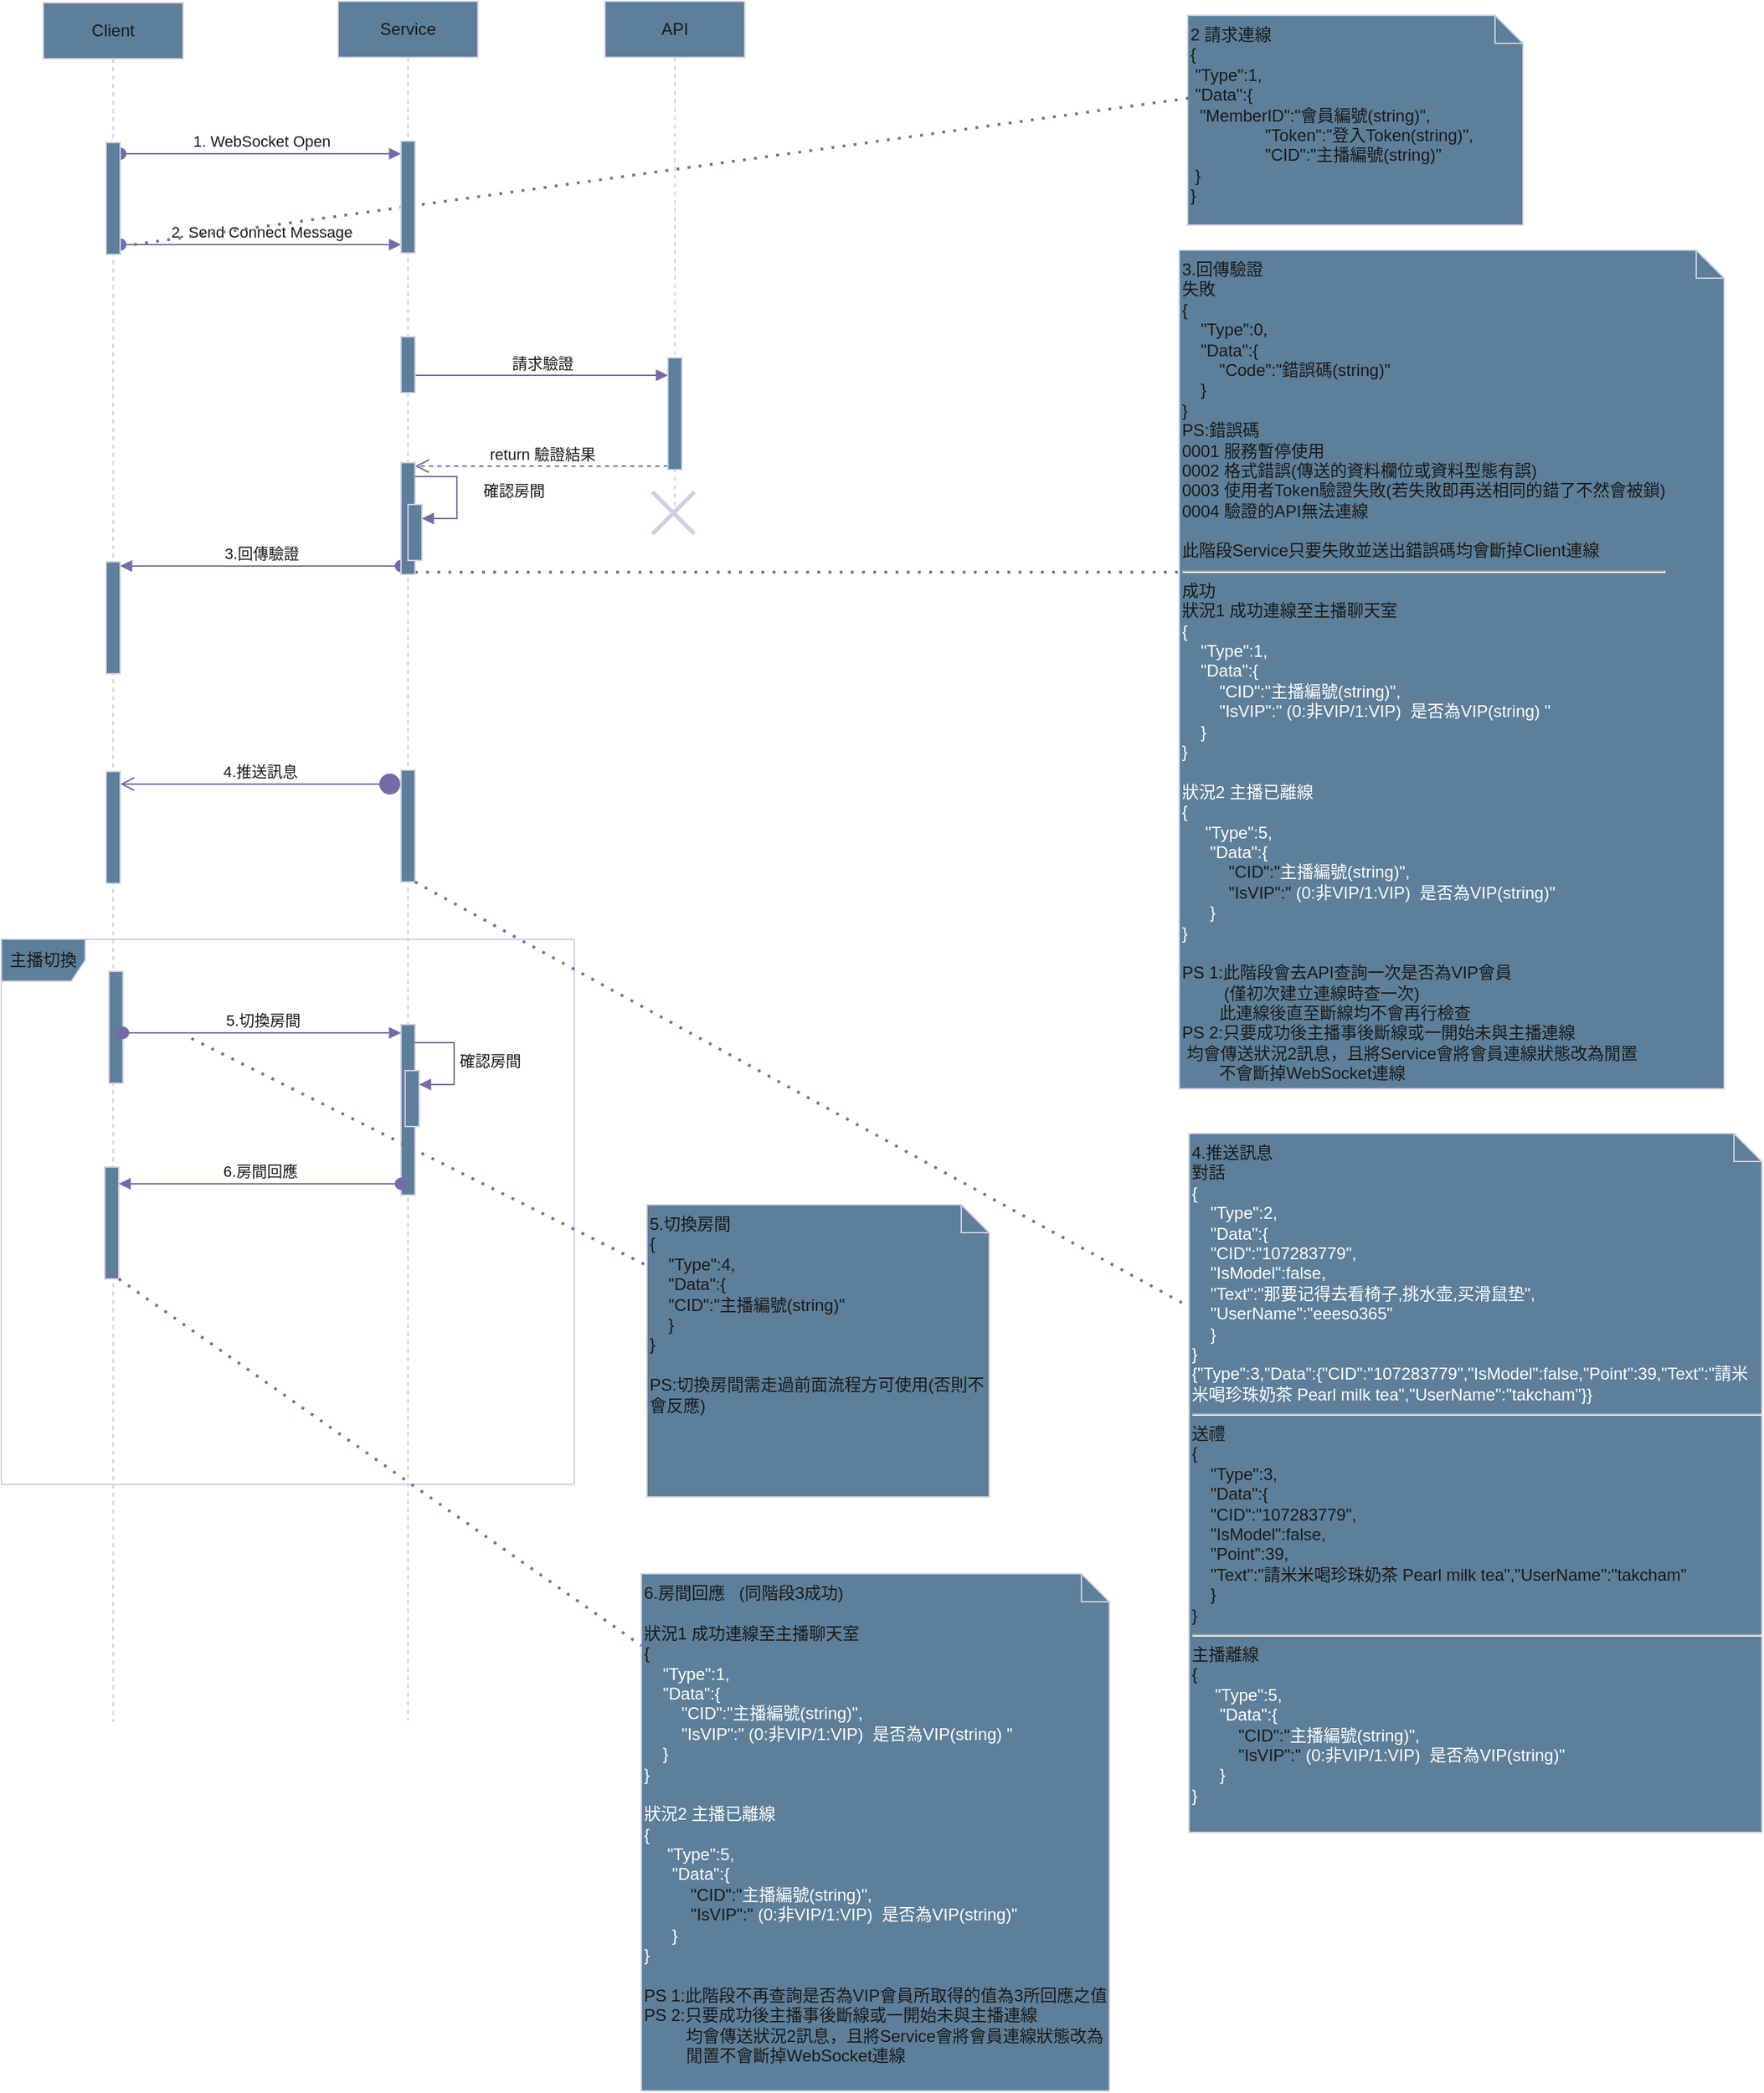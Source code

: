<mxfile version="21.3.2" type="device">
  <diagram name="第 1 页" id="nalSIyjnzdlpbdRMCooa">
    <mxGraphModel dx="2074" dy="1124" grid="0" gridSize="10" guides="0" tooltips="1" connect="1" arrows="1" fold="1" page="1" pageScale="1" pageWidth="827" pageHeight="1169" math="0" shadow="0">
      <root>
        <mxCell id="0" />
        <mxCell id="1" parent="0" />
        <mxCell id="9lHD97vPQQ2Ld9ZBpSz1-4" value="1. WebSocket Open" style="html=1;verticalAlign=bottom;startArrow=oval;endArrow=block;startSize=8;edgeStyle=elbowEdgeStyle;elbow=vertical;curved=0;rounded=0;strokeColor=#736CA8;fontColor=#1A1A1A;" edge="1" target="9lHD97vPQQ2Ld9ZBpSz1-3" parent="1" source="9lHD97vPQQ2Ld9ZBpSz1-16">
          <mxGeometry relative="1" as="geometry">
            <mxPoint x="299" y="332" as="sourcePoint" />
            <Array as="points">
              <mxPoint x="135" y="161" />
              <mxPoint x="459" y="362" />
            </Array>
          </mxGeometry>
        </mxCell>
        <mxCell id="9lHD97vPQQ2Ld9ZBpSz1-9" value="2. Send Connect Message" style="html=1;verticalAlign=bottom;startArrow=oval;startFill=1;endArrow=block;startSize=8;edgeStyle=elbowEdgeStyle;elbow=vertical;curved=0;rounded=0;strokeColor=#736CA8;fontColor=#1A1A1A;" edge="1" parent="1" source="9lHD97vPQQ2Ld9ZBpSz1-16" target="9lHD97vPQQ2Ld9ZBpSz1-3">
          <mxGeometry width="60" relative="1" as="geometry">
            <mxPoint x="319" y="392" as="sourcePoint" />
            <mxPoint x="379" y="392" as="targetPoint" />
            <Array as="points">
              <mxPoint x="224" y="226" />
              <mxPoint x="203" y="265" />
              <mxPoint x="469" y="422" />
              <mxPoint x="449" y="392" />
              <mxPoint x="429" y="422" />
              <mxPoint x="409" y="392" />
            </Array>
          </mxGeometry>
        </mxCell>
        <mxCell id="9lHD97vPQQ2Ld9ZBpSz1-14" value="&lt;div&gt;2 請求連線&lt;/div&gt;&lt;div&gt;{&lt;/div&gt;&lt;div&gt;&lt;span style=&quot;white-space: pre;&quot;&gt;	&lt;/span&gt;&quot;Type&quot;:1,&lt;/div&gt;&lt;div&gt;&lt;span style=&quot;white-space: pre;&quot;&gt;	&lt;/span&gt;&quot;Data&quot;:{&lt;span style=&quot;&quot;&gt;&lt;/span&gt;&lt;/div&gt;&lt;div&gt;&lt;span style=&quot;&quot;&gt;&lt;span style=&quot;white-space: pre;&quot;&gt;	&lt;/span&gt;&lt;span style=&quot;white-space: pre;&quot;&gt;	&lt;/span&gt;&quot;MemberID&quot;:&quot;會員編號(string)&quot;,&amp;nbsp;&lt;/span&gt;&lt;/div&gt;&lt;div&gt;&lt;span style=&quot;&quot;&gt;&lt;span style=&quot;&quot;&gt;&lt;span style=&quot;white-space: pre;&quot;&gt;&amp;nbsp;&amp;nbsp;&amp;nbsp;&amp;nbsp;&lt;/span&gt;&lt;span style=&quot;white-space: pre;&quot;&gt;&amp;nbsp;&amp;nbsp;&amp;nbsp;&amp;nbsp;&lt;/span&gt;&lt;span style=&quot;white-space: pre;&quot;&gt;&amp;nbsp;&amp;nbsp;&amp;nbsp;&amp;nbsp;&lt;/span&gt;&lt;span style=&quot;white-space: pre;&quot;&gt;&amp;nbsp;&amp;nbsp;&amp;nbsp;&amp;nbsp;&quot;&lt;/span&gt;&lt;/span&gt;Token&quot;:&quot;登入Token(string)&quot;,&lt;/span&gt;&lt;/div&gt;&lt;div&gt;&lt;span style=&quot;&quot;&gt;&lt;span style=&quot;&quot;&gt;&lt;span style=&quot;white-space: pre;&quot;&gt;&amp;nbsp;&amp;nbsp;&amp;nbsp;&amp;nbsp;&lt;/span&gt;&lt;span style=&quot;white-space: pre;&quot;&gt;&amp;nbsp;&amp;nbsp;&amp;nbsp;&amp;nbsp;&lt;/span&gt;&lt;span style=&quot;white-space: pre;&quot;&gt;&amp;nbsp;&amp;nbsp;&amp;nbsp;&amp;nbsp;&lt;/span&gt;&lt;span style=&quot;white-space: pre;&quot;&gt;&amp;nbsp;&amp;nbsp;&amp;nbsp;&amp;nbsp;&quot;&lt;/span&gt;&lt;/span&gt;CID&quot;:&quot;主播編號(string)&quot;&amp;nbsp;&amp;nbsp;&lt;/span&gt;&lt;/div&gt;&lt;div&gt;&lt;span style=&quot;&quot;&gt;&lt;span style=&quot;white-space: pre;&quot;&gt;	&lt;/span&gt;}&lt;/span&gt;&lt;/div&gt;&lt;div&gt;&lt;span style=&quot;background-color: initial;&quot;&gt;}&lt;/span&gt;&lt;/div&gt;&lt;div&gt;&lt;span style=&quot;background-color: initial;&quot;&gt;&lt;br&gt;&lt;/span&gt;&lt;/div&gt;&lt;div&gt;&lt;span style=&quot;background-color: initial;&quot;&gt;&lt;br&gt;&lt;/span&gt;&lt;/div&gt;" style="shape=note;size=20;whiteSpace=wrap;html=1;strokeColor=#D0CEE2;fontColor=#1A1A1A;fillColor=#5D7F99;align=left;verticalAlign=top;" vertex="1" parent="1">
          <mxGeometry x="856" y="62" width="240" height="150" as="geometry" />
        </mxCell>
        <mxCell id="9lHD97vPQQ2Ld9ZBpSz1-15" value="" style="endArrow=none;dashed=1;html=1;dashPattern=1 3;strokeWidth=2;rounded=0;strokeColor=#736CA8;fontColor=#1A1A1A;entryX=0.011;entryY=0.393;entryDx=0;entryDy=0;entryPerimeter=0;movable=1;resizable=1;rotatable=1;deletable=1;editable=1;locked=0;connectable=1;" edge="1" parent="1" target="9lHD97vPQQ2Ld9ZBpSz1-14">
          <mxGeometry width="50" height="50" relative="1" as="geometry">
            <mxPoint x="94" y="227" as="sourcePoint" />
            <mxPoint x="590" y="450" as="targetPoint" />
          </mxGeometry>
        </mxCell>
        <mxCell id="9lHD97vPQQ2Ld9ZBpSz1-22" value="請求驗證" style="html=1;verticalAlign=bottom;endArrow=block;edgeStyle=elbowEdgeStyle;elbow=vertical;curved=0;rounded=0;strokeColor=#736CA8;fontColor=#1A1A1A;" edge="1" target="9lHD97vPQQ2Ld9ZBpSz1-21" parent="1" source="9lHD97vPQQ2Ld9ZBpSz1-18">
          <mxGeometry relative="1" as="geometry">
            <mxPoint x="644" y="507" as="sourcePoint" />
          </mxGeometry>
        </mxCell>
        <mxCell id="9lHD97vPQQ2Ld9ZBpSz1-23" value="return 驗證結果" style="html=1;verticalAlign=bottom;endArrow=open;dashed=1;endSize=8;edgeStyle=elbowEdgeStyle;elbow=vertical;curved=0;rounded=0;strokeColor=#736CA8;fontColor=#1A1A1A;" edge="1" source="9lHD97vPQQ2Ld9ZBpSz1-21" parent="1" target="9lHD97vPQQ2Ld9ZBpSz1-24">
          <mxGeometry relative="1" as="geometry">
            <mxPoint x="644" y="582" as="targetPoint" />
            <mxPoint as="offset" />
          </mxGeometry>
        </mxCell>
        <mxCell id="9lHD97vPQQ2Ld9ZBpSz1-27" value="3.回傳驗證" style="html=1;verticalAlign=bottom;startArrow=oval;startFill=1;endArrow=block;startSize=8;edgeStyle=elbowEdgeStyle;elbow=vertical;curved=0;rounded=0;strokeColor=#736CA8;fontColor=#1A1A1A;" edge="1" parent="1" source="9lHD97vPQQ2Ld9ZBpSz1-24" target="9lHD97vPQQ2Ld9ZBpSz1-17">
          <mxGeometry width="60" relative="1" as="geometry">
            <mxPoint x="439" y="692" as="sourcePoint" />
            <mxPoint x="499" y="692" as="targetPoint" />
            <Array as="points">
              <mxPoint x="163" y="456" />
              <mxPoint x="339" y="652" />
              <mxPoint x="339" y="672" />
              <mxPoint x="359" y="652" />
            </Array>
          </mxGeometry>
        </mxCell>
        <mxCell id="9lHD97vPQQ2Ld9ZBpSz1-30" value="3.回傳驗證&lt;br&gt;失敗&lt;br&gt;&lt;div style=&quot;border-color: var(--border-color);&quot;&gt;{&lt;/div&gt;&lt;div style=&quot;border-color: var(--border-color);&quot;&gt;&lt;span style=&quot;&quot;&gt;&amp;nbsp; &amp;nbsp; &quot;&lt;/span&gt;Type&quot;:0,&lt;/div&gt;&lt;div style=&quot;border-color: var(--border-color);&quot;&gt;&lt;span style=&quot;border-color: var(--border-color);&quot;&gt;&lt;span style=&quot;&quot;&gt;&amp;nbsp; &amp;nbsp; &quot;&lt;/span&gt;&lt;/span&gt;Data&quot;:{&lt;span style=&quot;border-color: var(--border-color);&quot;&gt;&lt;/span&gt;&lt;/div&gt;&lt;div style=&quot;border-color: var(--border-color);&quot;&gt;&lt;span style=&quot;border-color: var(--border-color);&quot;&gt;&lt;span style=&quot;border-color: var(--border-color);&quot;&gt;&lt;span style=&quot;&quot;&gt;&amp;nbsp;&amp;nbsp;&amp;nbsp;&amp;nbsp;&lt;/span&gt;&lt;/span&gt;&lt;span style=&quot;border-color: var(--border-color);&quot;&gt;&lt;span style=&quot;&quot;&gt;&amp;nbsp; &amp;nbsp; &quot;Code&quot;&lt;/span&gt;&lt;/span&gt;:&quot;錯誤碼(string)&quot;&lt;/span&gt;&lt;/div&gt;&lt;div style=&quot;border-color: var(--border-color);&quot;&gt;&lt;span style=&quot;border-color: var(--border-color);&quot;&gt;&lt;span style=&quot;border-color: var(--border-color);&quot;&gt;&lt;span style=&quot;&quot;&gt;&amp;nbsp;&amp;nbsp;&amp;nbsp;&amp;nbsp;&lt;/span&gt;&lt;/span&gt;}&lt;/span&gt;&lt;/div&gt;&lt;div style=&quot;border-color: var(--border-color);&quot;&gt;&lt;span style=&quot;border-color: var(--border-color); background-color: initial;&quot;&gt;}&lt;/span&gt;&lt;/div&gt;&lt;div style=&quot;border-color: var(--border-color);&quot;&gt;PS:錯誤碼&lt;/div&gt;&lt;div style=&quot;border-color: var(--border-color);&quot;&gt;0001 服務暫停使用&lt;/div&gt;&lt;div style=&quot;border-color: var(--border-color);&quot;&gt;0002 格式錯誤(傳送的資料欄位或資料型態有誤)&lt;/div&gt;&lt;div style=&quot;border-color: var(--border-color);&quot;&gt;0003 使用者Token驗證失敗(若失敗即再送相同的錯了不然會被鎖)&lt;/div&gt;&lt;div style=&quot;border-color: var(--border-color);&quot;&gt;0004 驗證的API無法連線&lt;/div&gt;&lt;div style=&quot;border-color: var(--border-color);&quot;&gt;&lt;br&gt;&lt;/div&gt;&lt;div style=&quot;border-color: var(--border-color);&quot;&gt;此階段Service只要失敗並送出錯誤碼均會斷掉Client連線&lt;/div&gt;&lt;div style=&quot;border-color: var(--border-color);&quot;&gt;&lt;hr&gt;&lt;/div&gt;&lt;div style=&quot;border-color: var(--border-color);&quot;&gt;成功&lt;/div&gt;&lt;div style=&quot;border-color: var(--border-color);&quot;&gt;狀況1 成功連線至主播聊天室&lt;/div&gt;&lt;div style=&quot;border-color: var(--border-color);&quot;&gt;&lt;span style=&quot;color: rgb(255, 255, 255); background-color: initial;&quot;&gt;{&lt;/span&gt;&lt;/div&gt;&lt;div style=&quot;border-color: var(--border-color);&quot;&gt;&lt;span style=&quot;color: rgb(255, 255, 255); background-color: initial;&quot;&gt;&lt;span style=&quot;&quot;&gt;&lt;span style=&quot;&quot;&gt;&amp;nbsp;&amp;nbsp;&amp;nbsp;&amp;nbsp;&lt;/span&gt;&lt;/span&gt;&quot;Type&quot;:1,&lt;/span&gt;&lt;/div&gt;&lt;div style=&quot;border-color: var(--border-color);&quot;&gt;&lt;span style=&quot;color: rgb(255, 255, 255); background-color: initial;&quot;&gt;&lt;span style=&quot;&quot;&gt;&lt;span style=&quot;&quot;&gt;&amp;nbsp;&amp;nbsp;&amp;nbsp;&amp;nbsp;&lt;/span&gt;&lt;/span&gt;&quot;Data&quot;:{&lt;/span&gt;&lt;/div&gt;&lt;div style=&quot;border-color: var(--border-color);&quot;&gt;&lt;span style=&quot;color: rgb(255, 255, 255); background-color: initial;&quot;&gt;&lt;span style=&quot;&quot;&gt;&lt;span style=&quot;&quot;&gt;&amp;nbsp;&amp;nbsp;&amp;nbsp;&amp;nbsp;&lt;/span&gt;&lt;/span&gt;&lt;span style=&quot;&quot;&gt;&lt;span style=&quot;&quot;&gt;&amp;nbsp;&amp;nbsp;&amp;nbsp;&amp;nbsp;&lt;/span&gt;&lt;/span&gt;&quot;CID&quot;:&quot;主播編號(string)&quot;,&lt;/span&gt;&lt;/div&gt;&lt;div style=&quot;border-color: var(--border-color);&quot;&gt;&lt;span style=&quot;color: rgb(255, 255, 255); background-color: initial;&quot;&gt;&lt;span style=&quot;&quot;&gt;&lt;span style=&quot;&quot;&gt;&amp;nbsp;&amp;nbsp;&amp;nbsp;&amp;nbsp;&lt;/span&gt;&lt;/span&gt;&lt;span style=&quot;&quot;&gt;&lt;span style=&quot;&quot;&gt;&amp;nbsp;&amp;nbsp;&amp;nbsp;&amp;nbsp;&lt;/span&gt;&lt;/span&gt;&quot;IsVIP&quot;:&quot; (0:非VIP/1:VIP)&amp;nbsp; 是否為VIP(string) &quot;&lt;/span&gt;&lt;/div&gt;&lt;div style=&quot;border-color: var(--border-color);&quot;&gt;&lt;span style=&quot;color: rgb(255, 255, 255); background-color: initial;&quot;&gt;&lt;span style=&quot;&quot;&gt;&lt;span style=&quot;&quot;&gt;&amp;nbsp;&amp;nbsp;&amp;nbsp;&amp;nbsp;&lt;/span&gt;&lt;/span&gt;}&lt;/span&gt;&lt;/div&gt;&lt;div style=&quot;border-color: var(--border-color);&quot;&gt;&lt;span style=&quot;color: rgb(255, 255, 255); background-color: initial;&quot;&gt;}&lt;/span&gt;&lt;/div&gt;&lt;div style=&quot;border-color: var(--border-color);&quot;&gt;&lt;span style=&quot;color: rgb(255, 255, 255); background-color: initial;&quot;&gt;&lt;br&gt;&lt;/span&gt;&lt;/div&gt;&lt;div style=&quot;border-color: var(--border-color);&quot;&gt;&lt;font color=&quot;#ffffff&quot;&gt;狀況2 主播已離線&lt;/font&gt;&lt;/div&gt;&lt;div style=&quot;border-color: var(--border-color);&quot;&gt;&lt;span style=&quot;color: rgb(255, 255, 255); background-color: initial;&quot;&gt;{&lt;/span&gt;&lt;/div&gt;&lt;div style=&quot;border-color: var(--border-color);&quot;&gt;&lt;span style=&quot;color: rgb(255, 255, 255); background-color: initial;&quot;&gt;&amp;nbsp; &amp;nbsp; &amp;nbsp;&quot;Type&quot;:5,&lt;/span&gt;&lt;/div&gt;&lt;div style=&quot;border-color: var(--border-color);&quot;&gt;&lt;span style=&quot;color: rgb(255, 255, 255); background-color: initial;&quot;&gt;&amp;nbsp; &amp;nbsp; &amp;nbsp; &quot;Data&quot;:{&lt;/span&gt;&lt;/div&gt;&lt;div style=&quot;border-color: var(--border-color);&quot;&gt;&amp;nbsp; &amp;nbsp; &amp;nbsp; &amp;nbsp; &amp;nbsp; &quot;CID&quot;:&quot;&lt;span style=&quot;color: rgb(255, 255, 255);&quot;&gt;主播編號(string)&lt;/span&gt;&lt;span style=&quot;color: rgb(255, 255, 255); background-color: initial;&quot;&gt;&quot;,&lt;/span&gt;&lt;/div&gt;&lt;div style=&quot;border-color: var(--border-color);&quot;&gt;&amp;nbsp; &amp;nbsp; &amp;nbsp; &amp;nbsp; &amp;nbsp; &quot;IsVIP&quot;:&quot;&lt;span style=&quot;color: rgb(255, 255, 255);&quot;&gt;&amp;nbsp;(0:非VIP/1:VIP)&amp;nbsp; 是否為VIP(string)&lt;/span&gt;&lt;span style=&quot;color: rgb(255, 255, 255); background-color: initial;&quot;&gt;&quot;&lt;/span&gt;&lt;/div&gt;&lt;div style=&quot;border-color: var(--border-color);&quot;&gt;&lt;span style=&quot;color: rgb(255, 255, 255); background-color: initial;&quot;&gt;&amp;nbsp; &amp;nbsp; &amp;nbsp; }&lt;/span&gt;&lt;/div&gt;&lt;div style=&quot;border-color: var(--border-color);&quot;&gt;&lt;span style=&quot;color: rgb(255, 255, 255); background-color: initial;&quot;&gt;}&lt;/span&gt;&lt;/div&gt;&lt;div style=&quot;border-color: var(--border-color);&quot;&gt;&lt;br&gt;&lt;/div&gt;&lt;div style=&quot;border-color: var(--border-color);&quot;&gt;PS 1:此階段會去API查詢一次是否為VIP會員&lt;/div&gt;&lt;div style=&quot;border-color: var(--border-color);&quot;&gt;&amp;nbsp; &amp;nbsp; &amp;nbsp; &amp;nbsp; &amp;nbsp;(僅初次建立連線時查一次)&lt;/div&gt;&lt;div style=&quot;border-color: var(--border-color);&quot;&gt;&amp;nbsp; &amp;nbsp; &amp;nbsp; &amp;nbsp; 此連線後直至斷線均不會再行檢查&lt;/div&gt;&lt;div style=&quot;border-color: var(--border-color);&quot;&gt;PS 2:只要成功後主播事後斷線或&lt;span style=&quot;background-color: initial;&quot;&gt;一開始未與主播連線&lt;/span&gt;&lt;/div&gt;&lt;div style=&quot;border-color: var(--border-color);&quot;&gt;&lt;span style=&quot;background-color: initial;&quot;&gt;&lt;span style=&quot;white-space: pre;&quot;&gt;	&lt;/span&gt;均會傳送&lt;/span&gt;&lt;span style=&quot;background-color: initial;&quot;&gt;狀況2訊息，且將Service會將會員連線狀態改為閒置&lt;/span&gt;&lt;/div&gt;&lt;div style=&quot;border-color: var(--border-color);&quot;&gt;&lt;span style=&quot;background-color: initial;&quot;&gt;&amp;nbsp; &amp;nbsp; &amp;nbsp; &amp;nbsp; 不會斷掉WebSocket連線&lt;/span&gt;&lt;/div&gt;" style="shape=note;size=20;whiteSpace=wrap;html=1;strokeColor=#D0CEE2;fontColor=#1A1A1A;fillColor=#5D7F99;align=left;verticalAlign=top;" vertex="1" parent="1">
          <mxGeometry x="850" y="230" width="390" height="600" as="geometry" />
        </mxCell>
        <mxCell id="9lHD97vPQQ2Ld9ZBpSz1-31" value="" style="endArrow=none;dashed=1;html=1;dashPattern=1 3;strokeWidth=2;rounded=0;strokeColor=#736CA8;fontColor=#1A1A1A;entryX=0.004;entryY=0.384;entryDx=0;entryDy=0;entryPerimeter=0;" edge="1" parent="1" source="9lHD97vPQQ2Ld9ZBpSz1-24" target="9lHD97vPQQ2Ld9ZBpSz1-30">
          <mxGeometry width="50" height="50" relative="1" as="geometry">
            <mxPoint x="219" y="451" as="sourcePoint" />
            <mxPoint x="740" y="560" as="targetPoint" />
          </mxGeometry>
        </mxCell>
        <mxCell id="9lHD97vPQQ2Ld9ZBpSz1-34" value="4.推送訊息" style="html=1;verticalAlign=bottom;startArrow=circle;startFill=1;endArrow=open;startSize=6;endSize=8;edgeStyle=elbowEdgeStyle;elbow=vertical;curved=0;rounded=0;strokeColor=#736CA8;fontColor=#1A1A1A;" edge="1" parent="1" source="9lHD97vPQQ2Ld9ZBpSz1-32" target="9lHD97vPQQ2Ld9ZBpSz1-33">
          <mxGeometry x="0.003" width="80" relative="1" as="geometry">
            <mxPoint x="504" y="842" as="sourcePoint" />
            <mxPoint x="299" y="812" as="targetPoint" />
            <Array as="points">
              <mxPoint x="203" y="612" />
              <mxPoint x="189" y="500" />
              <mxPoint x="459" y="812" />
            </Array>
            <mxPoint as="offset" />
          </mxGeometry>
        </mxCell>
        <mxCell id="9lHD97vPQQ2Ld9ZBpSz1-35" value="4.推送訊息&lt;br&gt;對話&lt;br&gt;&lt;span style=&quot;color: rgb(255, 255, 255); background-color: initial;&quot;&gt;{&lt;br&gt;&amp;nbsp; &amp;nbsp; &quot;Type&quot;:2,&lt;br&gt;&amp;nbsp; &amp;nbsp; &quot;Data&quot;:{&lt;br&gt;&lt;span style=&quot;&quot;&gt;&lt;span style=&quot;&quot;&gt;&amp;nbsp;&amp;nbsp;&amp;nbsp;&amp;nbsp;&lt;/span&gt;&lt;/span&gt;&quot;CID&quot;:&quot;107283779&quot;,&lt;br&gt;&lt;span style=&quot;&quot;&gt;&lt;span style=&quot;&quot;&gt;&amp;nbsp;&amp;nbsp;&amp;nbsp;&amp;nbsp;&lt;/span&gt;&lt;/span&gt;&quot;IsModel&quot;:false,&lt;br&gt;&lt;span style=&quot;&quot;&gt;&lt;span style=&quot;&quot;&gt;&amp;nbsp;&amp;nbsp;&amp;nbsp;&amp;nbsp;&lt;/span&gt;&lt;/span&gt;&quot;Text&quot;:&quot;那要记得去看椅子,挑水壶,买滑鼠垫&quot;,&lt;br&gt;&lt;span style=&quot;&quot;&gt;&lt;span style=&quot;&quot;&gt;&amp;nbsp;&amp;nbsp;&amp;nbsp;&amp;nbsp;&lt;/span&gt;&lt;/span&gt;&quot;UserName&quot;:&quot;eeeso365&quot;&lt;br&gt;&amp;nbsp; &amp;nbsp; }&lt;br&gt;}&lt;br&gt;&lt;/span&gt;&lt;span style=&quot;color: rgb(255, 255, 255); background-color: initial;&quot;&gt;{&quot;Type&quot;:3,&quot;Data&quot;:{&quot;CID&quot;:&quot;107283779&quot;,&quot;IsModel&quot;:false,&quot;Point&quot;:39,&quot;Text&quot;:&quot;請米米喝珍珠奶茶 Pearl milk tea&quot;,&quot;UserName&quot;:&quot;takcham&quot;}}&lt;/span&gt;&lt;span style=&quot;color: rgb(255, 255, 255); background-color: initial;&quot;&gt;&lt;br&gt;&lt;/span&gt;&lt;hr&gt;送禮&lt;br&gt;{&lt;br&gt;&amp;nbsp; &amp;nbsp; &quot;Type&quot;:3,&lt;br&gt;&amp;nbsp; &amp;nbsp; &quot;Data&quot;:{&lt;br&gt;&lt;span style=&quot;&quot;&gt;&lt;span style=&quot;white-space: pre;&quot;&gt;&amp;nbsp;&amp;nbsp;&amp;nbsp;&amp;nbsp;&lt;/span&gt;&lt;/span&gt;&quot;CID&quot;:&quot;107283779&quot;,&lt;br&gt;&lt;span style=&quot;&quot;&gt;&lt;span style=&quot;white-space: pre;&quot;&gt;&amp;nbsp;&amp;nbsp;&amp;nbsp;&amp;nbsp;&lt;/span&gt;&lt;/span&gt;&quot;IsModel&quot;:false,&lt;br&gt;&lt;span style=&quot;&quot;&gt;&lt;span style=&quot;white-space: pre;&quot;&gt;&amp;nbsp;&amp;nbsp;&amp;nbsp;&amp;nbsp;&lt;/span&gt;&lt;/span&gt;&quot;Point&quot;:39,&lt;br&gt;&lt;span style=&quot;&quot;&gt;&lt;span style=&quot;white-space: pre;&quot;&gt;&amp;nbsp;&amp;nbsp;&amp;nbsp;&amp;nbsp;&lt;/span&gt;&lt;/span&gt;&quot;Text&quot;:&quot;請米米喝珍珠奶茶 Pearl milk tea&quot;,&quot;UserName&quot;:&quot;takcham&quot;&lt;br&gt;&lt;span style=&quot;&quot;&gt;&lt;span style=&quot;white-space: pre;&quot;&gt;&amp;nbsp;&amp;nbsp;&amp;nbsp;&amp;nbsp;&lt;/span&gt;&lt;/span&gt;}&lt;br&gt;}&lt;br&gt;&lt;hr&gt;主播離線&lt;br&gt;&lt;div style=&quot;border-color: var(--border-color);&quot;&gt;{&lt;/div&gt;&lt;div style=&quot;border-color: var(--border-color);&quot;&gt;&lt;span style=&quot;border-color: var(--border-color); color: rgb(255, 255, 255); background-color: initial;&quot;&gt;&amp;nbsp; &amp;nbsp; &amp;nbsp;&quot;Type&quot;:5,&lt;/span&gt;&lt;/div&gt;&lt;div style=&quot;border-color: var(--border-color);&quot;&gt;&lt;span style=&quot;border-color: var(--border-color); color: rgb(255, 255, 255); background-color: initial;&quot;&gt;&amp;nbsp; &amp;nbsp; &amp;nbsp; &quot;Data&quot;:{&lt;/span&gt;&lt;/div&gt;&lt;div style=&quot;border-color: var(--border-color);&quot;&gt;&amp;nbsp; &amp;nbsp; &amp;nbsp; &amp;nbsp; &amp;nbsp; &quot;CID&quot;:&quot;&lt;span style=&quot;border-color: var(--border-color); color: rgb(255, 255, 255);&quot;&gt;主播編號(string)&lt;/span&gt;&lt;span style=&quot;border-color: var(--border-color); color: rgb(255, 255, 255); background-color: initial;&quot;&gt;&quot;,&lt;/span&gt;&lt;/div&gt;&lt;div style=&quot;border-color: var(--border-color);&quot;&gt;&amp;nbsp; &amp;nbsp; &amp;nbsp; &amp;nbsp; &amp;nbsp; &quot;IsVIP&quot;:&quot;&lt;span style=&quot;border-color: var(--border-color); color: rgb(255, 255, 255);&quot;&gt;&amp;nbsp;(0:非VIP/1:VIP)&amp;nbsp; 是否為VIP(string)&lt;/span&gt;&lt;span style=&quot;border-color: var(--border-color); color: rgb(255, 255, 255); background-color: initial;&quot;&gt;&quot;&lt;/span&gt;&lt;/div&gt;&lt;div style=&quot;border-color: var(--border-color);&quot;&gt;&lt;span style=&quot;border-color: var(--border-color); color: rgb(255, 255, 255); background-color: initial;&quot;&gt;&amp;nbsp; &amp;nbsp; &amp;nbsp; }&lt;/span&gt;&lt;/div&gt;&lt;div style=&quot;border-color: var(--border-color);&quot;&gt;&lt;span style=&quot;border-color: var(--border-color); color: rgb(255, 255, 255); background-color: initial;&quot;&gt;}&lt;/span&gt;&lt;/div&gt;" style="shape=note;size=20;whiteSpace=wrap;html=1;strokeColor=#D0CEE2;fontColor=#1A1A1A;fillColor=#5D7F99;align=left;verticalAlign=top;" vertex="1" parent="1">
          <mxGeometry x="857" y="862" width="410" height="500" as="geometry" />
        </mxCell>
        <mxCell id="9lHD97vPQQ2Ld9ZBpSz1-37" value="主播切換" style="shape=umlFrame;whiteSpace=wrap;html=1;pointerEvents=0;strokeColor=#D0CEE2;fontColor=#1A1A1A;fillColor=#5D7F99;" vertex="1" parent="1">
          <mxGeometry x="7" y="723" width="410" height="390" as="geometry" />
        </mxCell>
        <mxCell id="9lHD97vPQQ2Ld9ZBpSz1-1" value="Client" style="shape=umlLifeline;perimeter=lifelinePerimeter;whiteSpace=wrap;html=1;container=1;dropTarget=0;collapsible=0;recursiveResize=0;outlineConnect=0;portConstraint=eastwest;newEdgeStyle={&quot;edgeStyle&quot;:&quot;elbowEdgeStyle&quot;,&quot;elbow&quot;:&quot;vertical&quot;,&quot;curved&quot;:0,&quot;rounded&quot;:0};labelBackgroundColor=none;fillColor=#5D7F99;strokeColor=#D0CEE2;fontColor=#1A1A1A;" vertex="1" parent="1">
          <mxGeometry x="37" y="53" width="100" height="1230" as="geometry" />
        </mxCell>
        <mxCell id="9lHD97vPQQ2Ld9ZBpSz1-16" value="" style="html=1;points=[];perimeter=orthogonalPerimeter;outlineConnect=0;targetShapes=umlLifeline;portConstraint=eastwest;newEdgeStyle={&quot;edgeStyle&quot;:&quot;elbowEdgeStyle&quot;,&quot;elbow&quot;:&quot;vertical&quot;,&quot;curved&quot;:0,&quot;rounded&quot;:0};strokeColor=#D0CEE2;fontColor=#1A1A1A;fillColor=#5D7F99;" vertex="1" parent="9lHD97vPQQ2Ld9ZBpSz1-1">
          <mxGeometry x="45" y="100" width="10" height="80" as="geometry" />
        </mxCell>
        <mxCell id="9lHD97vPQQ2Ld9ZBpSz1-17" value="" style="html=1;points=[];perimeter=orthogonalPerimeter;outlineConnect=0;targetShapes=umlLifeline;portConstraint=eastwest;newEdgeStyle={&quot;edgeStyle&quot;:&quot;elbowEdgeStyle&quot;,&quot;elbow&quot;:&quot;vertical&quot;,&quot;curved&quot;:0,&quot;rounded&quot;:0};strokeColor=#D0CEE2;fontColor=#1A1A1A;fillColor=#5D7F99;" vertex="1" parent="9lHD97vPQQ2Ld9ZBpSz1-1">
          <mxGeometry x="45" y="400" width="10" height="80" as="geometry" />
        </mxCell>
        <mxCell id="9lHD97vPQQ2Ld9ZBpSz1-33" value="" style="html=1;points=[];perimeter=orthogonalPerimeter;outlineConnect=0;targetShapes=umlLifeline;portConstraint=eastwest;newEdgeStyle={&quot;edgeStyle&quot;:&quot;elbowEdgeStyle&quot;,&quot;elbow&quot;:&quot;vertical&quot;,&quot;curved&quot;:0,&quot;rounded&quot;:0};strokeColor=#D0CEE2;fontColor=#1A1A1A;fillColor=#5D7F99;" vertex="1" parent="9lHD97vPQQ2Ld9ZBpSz1-1">
          <mxGeometry x="45" y="550" width="10" height="80" as="geometry" />
        </mxCell>
        <mxCell id="9lHD97vPQQ2Ld9ZBpSz1-39" value="" style="html=1;points=[];perimeter=orthogonalPerimeter;outlineConnect=0;targetShapes=umlLifeline;portConstraint=eastwest;newEdgeStyle={&quot;edgeStyle&quot;:&quot;elbowEdgeStyle&quot;,&quot;elbow&quot;:&quot;vertical&quot;,&quot;curved&quot;:0,&quot;rounded&quot;:0};strokeColor=#D0CEE2;fontColor=#1A1A1A;fillColor=#5D7F99;" vertex="1" parent="9lHD97vPQQ2Ld9ZBpSz1-1">
          <mxGeometry x="47" y="693" width="10" height="80" as="geometry" />
        </mxCell>
        <mxCell id="9lHD97vPQQ2Ld9ZBpSz1-51" value="" style="html=1;points=[];perimeter=orthogonalPerimeter;outlineConnect=0;targetShapes=umlLifeline;portConstraint=eastwest;newEdgeStyle={&quot;edgeStyle&quot;:&quot;elbowEdgeStyle&quot;,&quot;elbow&quot;:&quot;vertical&quot;,&quot;curved&quot;:0,&quot;rounded&quot;:0};strokeColor=#D0CEE2;fontColor=#1A1A1A;fillColor=#5D7F99;" vertex="1" parent="9lHD97vPQQ2Ld9ZBpSz1-1">
          <mxGeometry x="44" y="833" width="10" height="80" as="geometry" />
        </mxCell>
        <mxCell id="9lHD97vPQQ2Ld9ZBpSz1-2" value="Service" style="shape=umlLifeline;perimeter=lifelinePerimeter;whiteSpace=wrap;html=1;container=1;dropTarget=0;collapsible=0;recursiveResize=0;outlineConnect=0;portConstraint=eastwest;newEdgeStyle={&quot;edgeStyle&quot;:&quot;elbowEdgeStyle&quot;,&quot;elbow&quot;:&quot;vertical&quot;,&quot;curved&quot;:0,&quot;rounded&quot;:0};strokeColor=#D0CEE2;fontColor=#1A1A1A;fillColor=#5D7F99;" vertex="1" parent="1">
          <mxGeometry x="248" y="52" width="100" height="1230" as="geometry" />
        </mxCell>
        <mxCell id="9lHD97vPQQ2Ld9ZBpSz1-3" value="" style="html=1;points=[];perimeter=orthogonalPerimeter;outlineConnect=0;targetShapes=umlLifeline;portConstraint=eastwest;newEdgeStyle={&quot;edgeStyle&quot;:&quot;elbowEdgeStyle&quot;,&quot;elbow&quot;:&quot;vertical&quot;,&quot;curved&quot;:0,&quot;rounded&quot;:0};strokeColor=#D0CEE2;fontColor=#1A1A1A;fillColor=#5D7F99;" vertex="1" parent="9lHD97vPQQ2Ld9ZBpSz1-2">
          <mxGeometry x="45" y="100" width="10" height="80" as="geometry" />
        </mxCell>
        <mxCell id="9lHD97vPQQ2Ld9ZBpSz1-18" value="" style="html=1;points=[];perimeter=orthogonalPerimeter;outlineConnect=0;targetShapes=umlLifeline;portConstraint=eastwest;newEdgeStyle={&quot;edgeStyle&quot;:&quot;elbowEdgeStyle&quot;,&quot;elbow&quot;:&quot;vertical&quot;,&quot;curved&quot;:0,&quot;rounded&quot;:0};strokeColor=#D0CEE2;fontColor=#1A1A1A;fillColor=#5D7F99;" vertex="1" parent="9lHD97vPQQ2Ld9ZBpSz1-2">
          <mxGeometry x="45" y="240" width="10" height="40" as="geometry" />
        </mxCell>
        <mxCell id="9lHD97vPQQ2Ld9ZBpSz1-24" value="" style="html=1;points=[];perimeter=orthogonalPerimeter;outlineConnect=0;targetShapes=umlLifeline;portConstraint=eastwest;newEdgeStyle={&quot;edgeStyle&quot;:&quot;elbowEdgeStyle&quot;,&quot;elbow&quot;:&quot;vertical&quot;,&quot;curved&quot;:0,&quot;rounded&quot;:0};strokeColor=#D0CEE2;fontColor=#1A1A1A;fillColor=#5D7F99;" vertex="1" parent="9lHD97vPQQ2Ld9ZBpSz1-2">
          <mxGeometry x="45" y="330" width="10" height="80" as="geometry" />
        </mxCell>
        <mxCell id="9lHD97vPQQ2Ld9ZBpSz1-28" value="" style="html=1;points=[];perimeter=orthogonalPerimeter;outlineConnect=0;targetShapes=umlLifeline;portConstraint=eastwest;newEdgeStyle={&quot;edgeStyle&quot;:&quot;elbowEdgeStyle&quot;,&quot;elbow&quot;:&quot;vertical&quot;,&quot;curved&quot;:0,&quot;rounded&quot;:0};strokeColor=#D0CEE2;fontColor=#1A1A1A;fillColor=#5D7F99;" vertex="1" parent="9lHD97vPQQ2Ld9ZBpSz1-2">
          <mxGeometry x="50" y="360" width="10" height="40" as="geometry" />
        </mxCell>
        <mxCell id="9lHD97vPQQ2Ld9ZBpSz1-29" value="確認房間" style="html=1;align=left;spacingLeft=2;endArrow=block;rounded=0;edgeStyle=orthogonalEdgeStyle;curved=0;rounded=0;strokeColor=#736CA8;fontColor=#1A1A1A;" edge="1" target="9lHD97vPQQ2Ld9ZBpSz1-28" parent="9lHD97vPQQ2Ld9ZBpSz1-2">
          <mxGeometry x="-0.059" y="15" relative="1" as="geometry">
            <mxPoint x="55" y="340" as="sourcePoint" />
            <Array as="points">
              <mxPoint x="85" y="370" />
            </Array>
            <mxPoint as="offset" />
          </mxGeometry>
        </mxCell>
        <mxCell id="9lHD97vPQQ2Ld9ZBpSz1-32" value="" style="html=1;points=[];perimeter=orthogonalPerimeter;outlineConnect=0;targetShapes=umlLifeline;portConstraint=eastwest;newEdgeStyle={&quot;edgeStyle&quot;:&quot;elbowEdgeStyle&quot;,&quot;elbow&quot;:&quot;vertical&quot;,&quot;curved&quot;:0,&quot;rounded&quot;:0};strokeColor=#D0CEE2;fontColor=#1A1A1A;fillColor=#5D7F99;" vertex="1" parent="9lHD97vPQQ2Ld9ZBpSz1-2">
          <mxGeometry x="45" y="550" width="10" height="80" as="geometry" />
        </mxCell>
        <mxCell id="9lHD97vPQQ2Ld9ZBpSz1-44" value="" style="html=1;points=[];perimeter=orthogonalPerimeter;outlineConnect=0;targetShapes=umlLifeline;portConstraint=eastwest;newEdgeStyle={&quot;edgeStyle&quot;:&quot;elbowEdgeStyle&quot;,&quot;elbow&quot;:&quot;vertical&quot;,&quot;curved&quot;:0,&quot;rounded&quot;:0};strokeColor=#D0CEE2;fontColor=#1A1A1A;fillColor=#5D7F99;" vertex="1" parent="9lHD97vPQQ2Ld9ZBpSz1-2">
          <mxGeometry x="45" y="732" width="10" height="122" as="geometry" />
        </mxCell>
        <mxCell id="9lHD97vPQQ2Ld9ZBpSz1-45" value="" style="html=1;points=[];perimeter=orthogonalPerimeter;outlineConnect=0;targetShapes=umlLifeline;portConstraint=eastwest;newEdgeStyle={&quot;edgeStyle&quot;:&quot;elbowEdgeStyle&quot;,&quot;elbow&quot;:&quot;vertical&quot;,&quot;curved&quot;:0,&quot;rounded&quot;:0};strokeColor=#D0CEE2;fontColor=#1A1A1A;fillColor=#5D7F99;" vertex="1" parent="9lHD97vPQQ2Ld9ZBpSz1-2">
          <mxGeometry x="48" y="765" width="10" height="40" as="geometry" />
        </mxCell>
        <mxCell id="9lHD97vPQQ2Ld9ZBpSz1-46" value="確認房間" style="html=1;align=left;spacingLeft=2;endArrow=block;rounded=0;edgeStyle=orthogonalEdgeStyle;curved=0;rounded=0;strokeColor=#736CA8;fontColor=#1A1A1A;" edge="1" target="9lHD97vPQQ2Ld9ZBpSz1-45" parent="9lHD97vPQQ2Ld9ZBpSz1-2">
          <mxGeometry relative="1" as="geometry">
            <mxPoint x="53" y="745" as="sourcePoint" />
            <Array as="points">
              <mxPoint x="83" y="775" />
            </Array>
          </mxGeometry>
        </mxCell>
        <mxCell id="9lHD97vPQQ2Ld9ZBpSz1-20" value="API" style="shape=umlLifeline;perimeter=lifelinePerimeter;whiteSpace=wrap;html=1;container=1;dropTarget=0;collapsible=0;recursiveResize=0;outlineConnect=0;portConstraint=eastwest;newEdgeStyle={&quot;edgeStyle&quot;:&quot;elbowEdgeStyle&quot;,&quot;elbow&quot;:&quot;vertical&quot;,&quot;curved&quot;:0,&quot;rounded&quot;:0};strokeColor=#D0CEE2;fontColor=#1A1A1A;fillColor=#5D7F99;" vertex="1" parent="1">
          <mxGeometry x="439" y="52" width="100" height="366" as="geometry" />
        </mxCell>
        <mxCell id="9lHD97vPQQ2Ld9ZBpSz1-21" value="" style="html=1;points=[];perimeter=orthogonalPerimeter;outlineConnect=0;targetShapes=umlLifeline;portConstraint=eastwest;newEdgeStyle={&quot;edgeStyle&quot;:&quot;elbowEdgeStyle&quot;,&quot;elbow&quot;:&quot;vertical&quot;,&quot;curved&quot;:0,&quot;rounded&quot;:0};strokeColor=#D0CEE2;fontColor=#1A1A1A;fillColor=#5D7F99;" vertex="1" parent="9lHD97vPQQ2Ld9ZBpSz1-20">
          <mxGeometry x="45" y="255" width="10" height="80" as="geometry" />
        </mxCell>
        <mxCell id="9lHD97vPQQ2Ld9ZBpSz1-40" value="" style="endArrow=none;dashed=1;html=1;dashPattern=1 3;strokeWidth=2;rounded=0;strokeColor=#736CA8;fontColor=#1A1A1A;" edge="1" parent="1" source="9lHD97vPQQ2Ld9ZBpSz1-32" target="9lHD97vPQQ2Ld9ZBpSz1-35">
          <mxGeometry width="50" height="50" relative="1" as="geometry">
            <mxPoint x="243" y="615" as="sourcePoint" />
            <mxPoint x="491" y="582" as="targetPoint" />
          </mxGeometry>
        </mxCell>
        <mxCell id="9lHD97vPQQ2Ld9ZBpSz1-38" value="" style="shape=umlDestroy;whiteSpace=wrap;html=1;strokeWidth=3;targetShapes=umlLifeline;strokeColor=#D0CEE2;fontColor=#1A1A1A;fillColor=#5D7F99;" vertex="1" parent="1">
          <mxGeometry x="473" y="403" width="30" height="30" as="geometry" />
        </mxCell>
        <mxCell id="9lHD97vPQQ2Ld9ZBpSz1-47" value="5.切換房間" style="html=1;verticalAlign=bottom;startArrow=oval;startFill=1;endArrow=block;startSize=8;edgeStyle=elbowEdgeStyle;elbow=vertical;curved=0;rounded=0;strokeColor=#736CA8;fontColor=#1A1A1A;" edge="1" parent="1" source="9lHD97vPQQ2Ld9ZBpSz1-39" target="9lHD97vPQQ2Ld9ZBpSz1-44">
          <mxGeometry width="60" relative="1" as="geometry">
            <mxPoint x="158" y="780" as="sourcePoint" />
            <mxPoint x="218" y="780" as="targetPoint" />
            <Array as="points">
              <mxPoint x="237" y="790" />
            </Array>
          </mxGeometry>
        </mxCell>
        <mxCell id="9lHD97vPQQ2Ld9ZBpSz1-48" value="&lt;span style=&quot;background-color: initial;&quot;&gt;6.房間回應&amp;nbsp; &amp;nbsp;(同階段3成功)&lt;/span&gt;&lt;br&gt;&lt;div style=&quot;border-color: var(--border-color);&quot;&gt;&lt;span style=&quot;border-color: var(--border-color); background-color: initial;&quot;&gt;&lt;div style=&quot;border-color: var(--border-color);&quot;&gt;&lt;br&gt;&lt;/div&gt;&lt;div style=&quot;border-color: var(--border-color);&quot;&gt;狀況1 成功連線至主播聊天室&lt;/div&gt;&lt;div style=&quot;border-color: var(--border-color);&quot;&gt;{&lt;/div&gt;&lt;div style=&quot;border-color: var(--border-color);&quot;&gt;&lt;span style=&quot;border-color: var(--border-color); color: rgb(255, 255, 255); background-color: initial;&quot;&gt;&lt;span style=&quot;border-color: var(--border-color);&quot;&gt;&lt;span style=&quot;border-color: var(--border-color);&quot;&gt;&amp;nbsp;&amp;nbsp;&amp;nbsp;&amp;nbsp;&lt;/span&gt;&lt;/span&gt;&quot;Type&quot;:1,&lt;/span&gt;&lt;/div&gt;&lt;div style=&quot;border-color: var(--border-color);&quot;&gt;&lt;span style=&quot;border-color: var(--border-color); color: rgb(255, 255, 255); background-color: initial;&quot;&gt;&lt;span style=&quot;border-color: var(--border-color);&quot;&gt;&lt;span style=&quot;border-color: var(--border-color);&quot;&gt;&amp;nbsp;&amp;nbsp;&amp;nbsp;&amp;nbsp;&lt;/span&gt;&lt;/span&gt;&quot;Data&quot;:{&lt;/span&gt;&lt;/div&gt;&lt;div style=&quot;border-color: var(--border-color);&quot;&gt;&lt;span style=&quot;border-color: var(--border-color); color: rgb(255, 255, 255); background-color: initial;&quot;&gt;&lt;span style=&quot;border-color: var(--border-color);&quot;&gt;&lt;span style=&quot;border-color: var(--border-color);&quot;&gt;&amp;nbsp;&amp;nbsp;&amp;nbsp;&amp;nbsp;&lt;/span&gt;&lt;/span&gt;&lt;span style=&quot;border-color: var(--border-color);&quot;&gt;&lt;span style=&quot;border-color: var(--border-color);&quot;&gt;&amp;nbsp;&amp;nbsp;&amp;nbsp;&amp;nbsp;&lt;/span&gt;&lt;/span&gt;&quot;CID&quot;:&quot;主播編號(string)&quot;,&lt;/span&gt;&lt;/div&gt;&lt;div style=&quot;border-color: var(--border-color);&quot;&gt;&lt;span style=&quot;border-color: var(--border-color); color: rgb(255, 255, 255); background-color: initial;&quot;&gt;&lt;span style=&quot;border-color: var(--border-color);&quot;&gt;&lt;span style=&quot;border-color: var(--border-color);&quot;&gt;&amp;nbsp;&amp;nbsp;&amp;nbsp;&amp;nbsp;&lt;/span&gt;&lt;/span&gt;&lt;span style=&quot;border-color: var(--border-color);&quot;&gt;&lt;span style=&quot;border-color: var(--border-color);&quot;&gt;&amp;nbsp;&amp;nbsp;&amp;nbsp;&amp;nbsp;&lt;/span&gt;&lt;/span&gt;&quot;IsVIP&quot;:&quot; (0:非VIP/1:VIP)&amp;nbsp; 是否為VIP(string) &quot;&lt;/span&gt;&lt;/div&gt;&lt;div style=&quot;border-color: var(--border-color);&quot;&gt;&lt;span style=&quot;border-color: var(--border-color); color: rgb(255, 255, 255); background-color: initial;&quot;&gt;&lt;span style=&quot;border-color: var(--border-color);&quot;&gt;&lt;span style=&quot;border-color: var(--border-color);&quot;&gt;&amp;nbsp;&amp;nbsp;&amp;nbsp;&amp;nbsp;&lt;/span&gt;&lt;/span&gt;}&lt;/span&gt;&lt;/div&gt;&lt;div style=&quot;border-color: var(--border-color);&quot;&gt;&lt;span style=&quot;border-color: var(--border-color); color: rgb(255, 255, 255); background-color: initial;&quot;&gt;}&lt;/span&gt;&lt;/div&gt;&lt;div style=&quot;border-color: var(--border-color);&quot;&gt;&lt;span style=&quot;border-color: var(--border-color); color: rgb(255, 255, 255); background-color: initial;&quot;&gt;&lt;br style=&quot;border-color: var(--border-color);&quot;&gt;&lt;/span&gt;&lt;/div&gt;&lt;div style=&quot;border-color: var(--border-color);&quot;&gt;&lt;font style=&quot;border-color: var(--border-color);&quot; color=&quot;#ffffff&quot;&gt;狀況2 主播已離線&lt;/font&gt;&lt;/div&gt;&lt;div style=&quot;border-color: var(--border-color);&quot;&gt;&lt;span style=&quot;border-color: var(--border-color); color: rgb(255, 255, 255); background-color: initial;&quot;&gt;{&lt;/span&gt;&lt;/div&gt;&lt;div style=&quot;border-color: var(--border-color);&quot;&gt;&lt;span style=&quot;border-color: var(--border-color); color: rgb(255, 255, 255); background-color: initial;&quot;&gt;&amp;nbsp; &amp;nbsp; &amp;nbsp;&quot;Type&quot;:5,&lt;/span&gt;&lt;/div&gt;&lt;div style=&quot;border-color: var(--border-color);&quot;&gt;&lt;span style=&quot;border-color: var(--border-color); color: rgb(255, 255, 255); background-color: initial;&quot;&gt;&amp;nbsp; &amp;nbsp; &amp;nbsp; &quot;Data&quot;:{&lt;/span&gt;&lt;/div&gt;&lt;div style=&quot;border-color: var(--border-color);&quot;&gt;&amp;nbsp; &amp;nbsp; &amp;nbsp; &amp;nbsp; &amp;nbsp; &quot;CID&quot;:&quot;&lt;span style=&quot;border-color: var(--border-color); color: rgb(255, 255, 255);&quot;&gt;主播編號(string)&lt;/span&gt;&lt;span style=&quot;border-color: var(--border-color); color: rgb(255, 255, 255); background-color: initial;&quot;&gt;&quot;,&lt;/span&gt;&lt;/div&gt;&lt;div style=&quot;border-color: var(--border-color);&quot;&gt;&amp;nbsp; &amp;nbsp; &amp;nbsp; &amp;nbsp; &amp;nbsp; &quot;IsVIP&quot;:&quot;&lt;span style=&quot;border-color: var(--border-color); color: rgb(255, 255, 255);&quot;&gt;&amp;nbsp;(0:非VIP/1:VIP)&amp;nbsp; 是否為VIP(string)&lt;/span&gt;&lt;span style=&quot;border-color: var(--border-color); color: rgb(255, 255, 255); background-color: initial;&quot;&gt;&quot;&lt;/span&gt;&lt;/div&gt;&lt;div style=&quot;border-color: var(--border-color);&quot;&gt;&lt;span style=&quot;border-color: var(--border-color); color: rgb(255, 255, 255); background-color: initial;&quot;&gt;&amp;nbsp; &amp;nbsp; &amp;nbsp; }&lt;/span&gt;&lt;/div&gt;&lt;div style=&quot;border-color: var(--border-color);&quot;&gt;&lt;span style=&quot;border-color: var(--border-color); color: rgb(255, 255, 255); background-color: initial;&quot;&gt;}&lt;/span&gt;&lt;/div&gt;&lt;div style=&quot;border-color: var(--border-color);&quot;&gt;&lt;span style=&quot;border-color: var(--border-color); color: rgb(255, 255, 255); background-color: initial;&quot;&gt;&lt;br&gt;&lt;/span&gt;&lt;/div&gt;&lt;div style=&quot;border-color: var(--border-color);&quot;&gt;&lt;span style=&quot;border-color: var(--border-color); color: rgb(255, 255, 255); background-color: initial;&quot;&gt;&lt;div style=&quot;border-color: var(--border-color); color: rgb(26, 26, 26);&quot;&gt;PS 1:此階段不再查詢是否為VIP會員所取得的值為3所回應之值&lt;/div&gt;&lt;div style=&quot;border-color: var(--border-color); color: rgb(26, 26, 26);&quot;&gt;PS 2:只要成功後主播事後斷線或一開始未與主播連線&lt;/div&gt;&lt;div style=&quot;border-color: var(--border-color); color: rgb(26, 26, 26);&quot;&gt;&lt;span style=&quot;border-color: var(--border-color); background-color: initial;&quot;&gt;&lt;span style=&quot;border-color: var(--border-color);&quot;&gt;&lt;span style=&quot;white-space: pre;&quot;&gt;&amp;nbsp;&amp;nbsp;&amp;nbsp;&amp;nbsp;     &lt;/span&gt;&lt;/span&gt;均會傳送&lt;/span&gt;&lt;span style=&quot;border-color: var(--border-color); background-color: initial;&quot;&gt;狀況2訊息，且將Service會將會員連線狀態改為&amp;nbsp; &amp;nbsp; &amp;nbsp; &amp;nbsp; &amp;nbsp; &amp;nbsp;閒置&lt;/span&gt;&lt;span style=&quot;background-color: initial;&quot;&gt;不會斷掉WebSocket連線&lt;/span&gt;&lt;/div&gt;&lt;/span&gt;&lt;/div&gt;&lt;/span&gt;&lt;/div&gt;" style="shape=note;size=20;whiteSpace=wrap;html=1;strokeColor=#D0CEE2;fontColor=#1A1A1A;fillColor=#5D7F99;align=left;verticalAlign=top;" vertex="1" parent="1">
          <mxGeometry x="465" y="1177" width="335" height="370" as="geometry" />
        </mxCell>
        <mxCell id="9lHD97vPQQ2Ld9ZBpSz1-49" value="" style="endArrow=none;dashed=1;html=1;dashPattern=1 3;strokeWidth=2;rounded=0;strokeColor=#736CA8;fontColor=#1A1A1A;" edge="1" parent="1" target="9lHD97vPQQ2Ld9ZBpSz1-50">
          <mxGeometry width="50" height="50" relative="1" as="geometry">
            <mxPoint x="143" y="794" as="sourcePoint" />
            <mxPoint x="394" y="1387" as="targetPoint" />
          </mxGeometry>
        </mxCell>
        <mxCell id="9lHD97vPQQ2Ld9ZBpSz1-50" value="5.切換房間&lt;br style=&quot;border-color: var(--border-color);&quot;&gt;&lt;div style=&quot;border-color: var(--border-color);&quot;&gt;{&lt;/div&gt;&lt;div style=&quot;border-color: var(--border-color);&quot;&gt;&amp;nbsp;&amp;nbsp;&amp;nbsp;&amp;nbsp;&quot;Type&quot;:4,&lt;/div&gt;&lt;div style=&quot;border-color: var(--border-color);&quot;&gt;&lt;span style=&quot;border-color: var(--border-color);&quot;&gt;&amp;nbsp;&amp;nbsp;&amp;nbsp;&amp;nbsp;&lt;/span&gt;&quot;Data&quot;:{&lt;/div&gt;&lt;div style=&quot;border-color: var(--border-color);&quot;&gt;&lt;span style=&quot;border-color: var(--border-color);&quot;&gt;&lt;span style=&quot;border-color: var(--border-color);&quot;&gt;&lt;span style=&quot;border-color: var(--border-color);&quot;&gt;&lt;span style=&quot;border-color: var(--border-color);&quot;&gt;&lt;span style=&quot;border-color: var(--border-color);&quot;&gt;&amp;nbsp;&amp;nbsp;&amp;nbsp;&amp;nbsp;&lt;/span&gt;&lt;/span&gt;&quot;&lt;/span&gt;&lt;/span&gt;CID&quot;:&quot;主播編號(string)&quot;&amp;nbsp;&amp;nbsp;&lt;/span&gt;&lt;/div&gt;&lt;div style=&quot;border-color: var(--border-color);&quot;&gt;&lt;span style=&quot;border-color: var(--border-color);&quot;&gt;&lt;span style=&quot;border-color: var(--border-color);&quot;&gt;&lt;span style=&quot;border-color: var(--border-color);&quot;&gt;&amp;nbsp;&amp;nbsp;&amp;nbsp;&amp;nbsp;&lt;/span&gt;&lt;/span&gt;}&lt;/span&gt;&lt;/div&gt;&lt;div style=&quot;border-color: var(--border-color);&quot;&gt;&lt;span style=&quot;border-color: var(--border-color); background-color: initial;&quot;&gt;}&lt;/span&gt;&lt;/div&gt;&lt;div style=&quot;border-color: var(--border-color);&quot;&gt;&lt;span style=&quot;border-color: var(--border-color); background-color: initial;&quot;&gt;&lt;br&gt;&lt;/span&gt;&lt;/div&gt;&lt;div style=&quot;border-color: var(--border-color);&quot;&gt;&lt;span style=&quot;border-color: var(--border-color); background-color: initial;&quot;&gt;PS:切換房間需走過前面流程方可使用(否則不會反應)&lt;br&gt;&lt;/span&gt;&lt;/div&gt;" style="shape=note;size=20;whiteSpace=wrap;html=1;strokeColor=#D0CEE2;fontColor=#1A1A1A;fillColor=#5D7F99;align=left;verticalAlign=top;" vertex="1" parent="1">
          <mxGeometry x="469" y="913" width="245" height="209" as="geometry" />
        </mxCell>
        <mxCell id="9lHD97vPQQ2Ld9ZBpSz1-52" value="6.房間回應" style="html=1;verticalAlign=bottom;startArrow=oval;startFill=1;endArrow=block;startSize=8;edgeStyle=elbowEdgeStyle;elbow=vertical;curved=0;rounded=0;strokeColor=#736CA8;fontColor=#1A1A1A;" edge="1" parent="1" source="9lHD97vPQQ2Ld9ZBpSz1-44" target="9lHD97vPQQ2Ld9ZBpSz1-51">
          <mxGeometry width="60" relative="1" as="geometry">
            <mxPoint x="164" y="895" as="sourcePoint" />
            <mxPoint x="224" y="895" as="targetPoint" />
            <Array as="points">
              <mxPoint x="153" y="898" />
            </Array>
          </mxGeometry>
        </mxCell>
        <mxCell id="9lHD97vPQQ2Ld9ZBpSz1-53" value="" style="endArrow=none;dashed=1;html=1;dashPattern=1 3;strokeWidth=2;rounded=0;strokeColor=#736CA8;fontColor=#1A1A1A;" edge="1" parent="1" source="9lHD97vPQQ2Ld9ZBpSz1-51" target="9lHD97vPQQ2Ld9ZBpSz1-48">
          <mxGeometry width="50" height="50" relative="1" as="geometry">
            <mxPoint x="191" y="1296" as="sourcePoint" />
            <mxPoint x="241" y="1246" as="targetPoint" />
          </mxGeometry>
        </mxCell>
      </root>
    </mxGraphModel>
  </diagram>
</mxfile>
